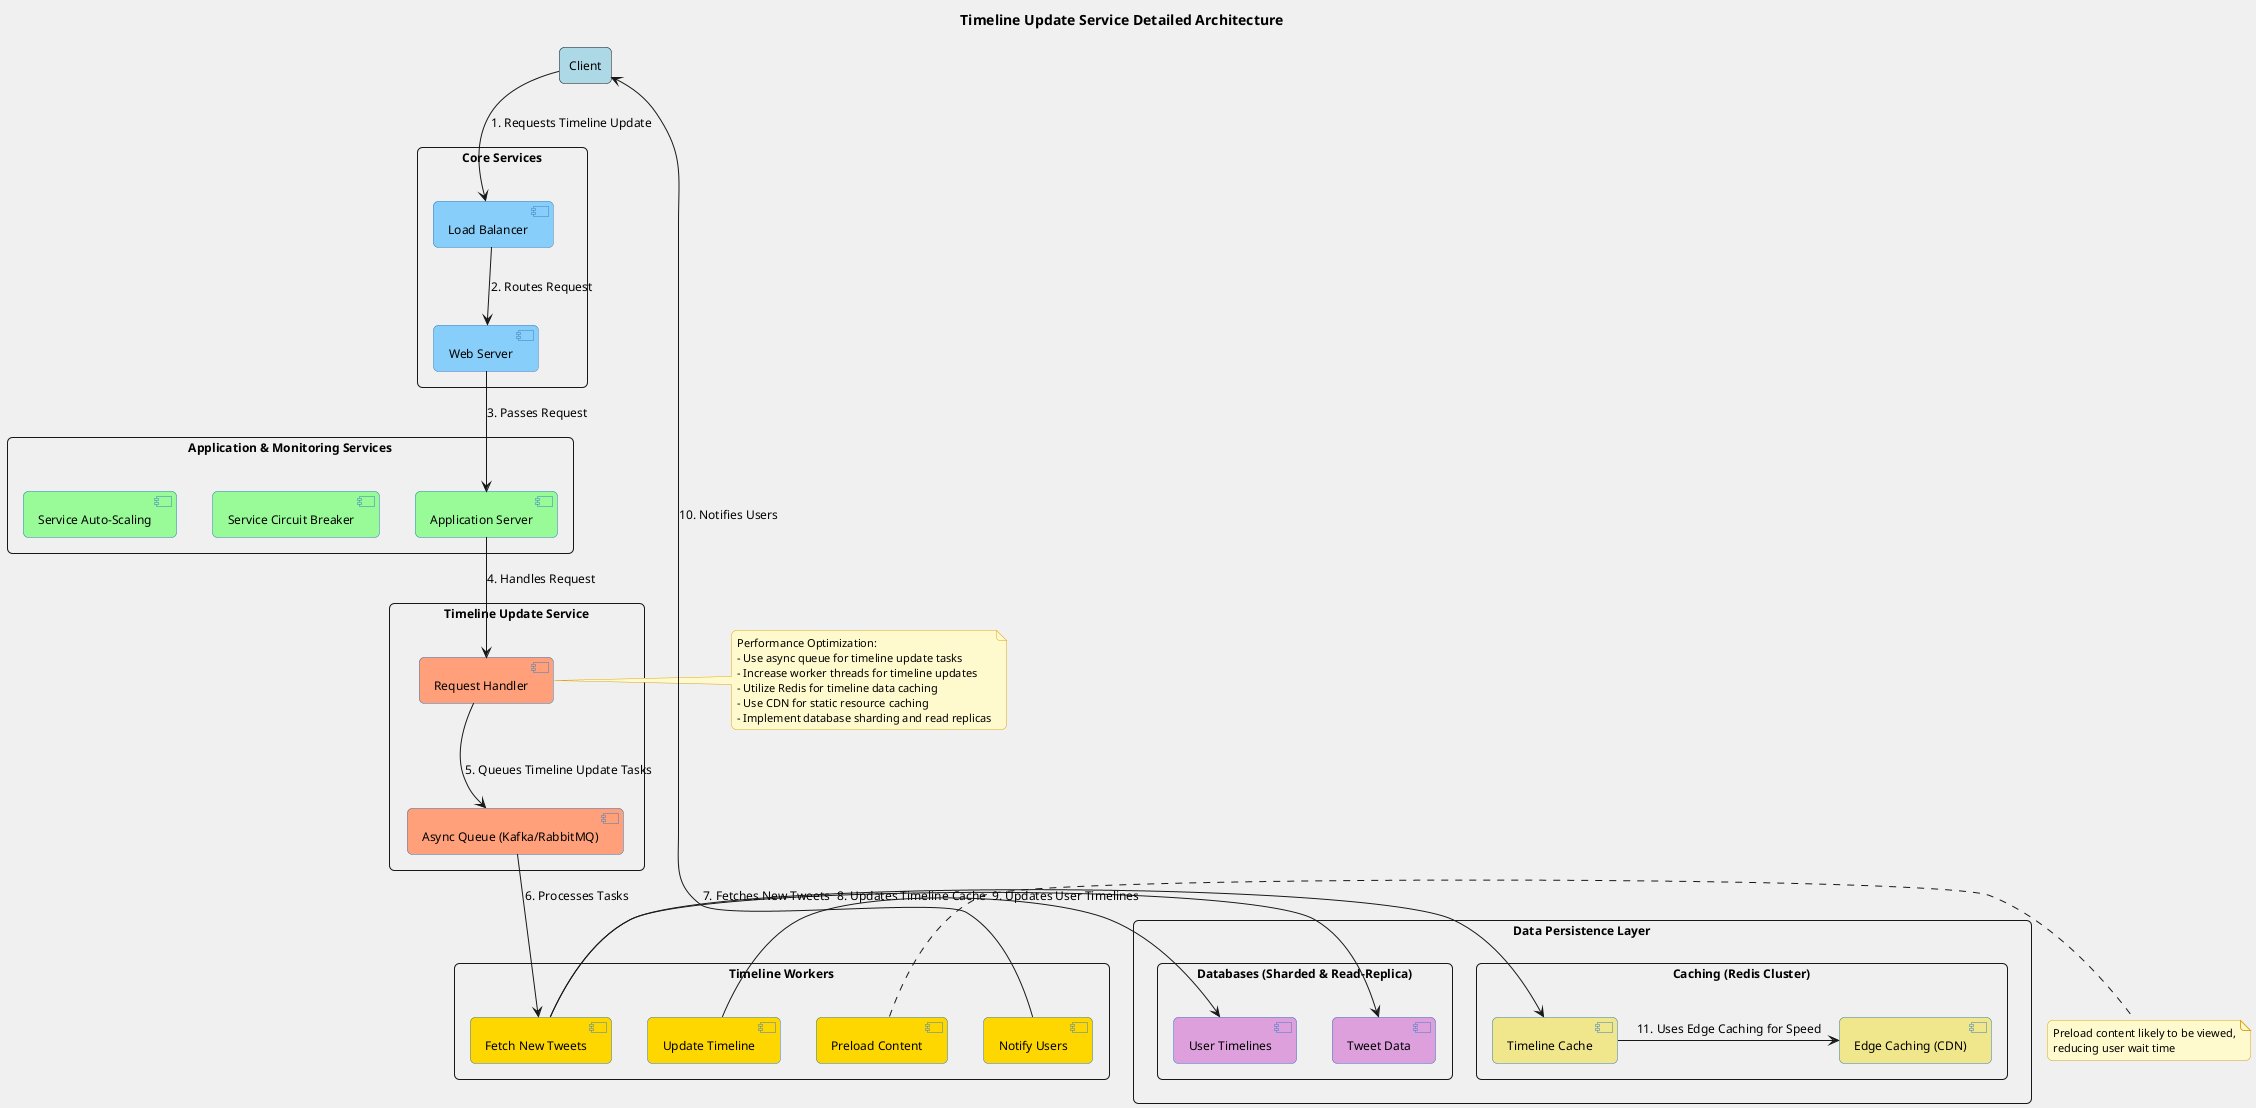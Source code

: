 @startuml Timeline Update Service Detailed Architecture

!define RECTANGLE rectangle
allowmixing

skinparam backgroundColor #F0F0F0
skinparam defaultFontName Arial
skinparam defaultFontSize 12
skinparam roundCorner 10
skinparam componentStyle uml2

skinparam component {
  BorderColor #3C7FC0
  BackgroundColor #D4E5F7
}

skinparam note {
  BackgroundColor #FFFACD
  BorderColor #DAA520
  FontSize 11
}

title Timeline Update Service Detailed Architecture

RECTANGLE "Client" as Client #LightBlue

RECTANGLE "Core Services" as CoreServices {
  component "Load Balancer" as LB #87CEFA
  component "Web Server" as WS #87CEFA
}

RECTANGLE "Application & Monitoring Services" as AMS {
  component "Application Server" as AS #98FB98
  component "Service Circuit Breaker" as SCB #98FB98
  component "Service Auto-Scaling" as SAS #98FB98
}

RECTANGLE "Timeline Update Service" as TUS {
  component "Request Handler" as RH #FFA07A
  component "Async Queue (Kafka/RabbitMQ)" as AQ #FFA07A
}

rectangle "Timeline Workers" as TW {
  component "Fetch New Tweets" as FNT #FFD700
  component "Update Timeline" as UT #FFD700
  component "Notify Users" as NU #FFD700
  component "Preload Content" as PC #FFD700
}

rectangle "Data Persistence Layer" as DPL {
  rectangle "Caching (Redis Cluster)" as Cache {
    component "Timeline Cache" as TC #F0E68C
    component "Edge Caching (CDN)" as EC #F0E68C
  }
  rectangle "Databases (Sharded & Read-Replica)" as DB {
    component "User Timelines" as UTDB #DDA0DD
    component "Tweet Data" as TD #DDA0DD
  }
}

Client -down-> LB : 1. Requests Timeline Update
LB -down-> WS : 2. Routes Request
WS -down-> AS : 3. Passes Request
AS -down-> RH : 4. Handles Request
RH -down-> AQ : 5. Queues Timeline Update Tasks
AQ -down-> FNT : 6. Processes Tasks
FNT -right-> TD : 7. Fetches New Tweets
FNT -down-> TC : 8. Updates Timeline Cache
UT -up-> UTDB : 9. Updates User Timelines
NU -up-> Client : 10. Notifies Users
TC -right-> EC : 11. Uses Edge Caching for Speed

note right of RH
  Performance Optimization:
  - Use async queue for timeline update tasks
  - Increase worker threads for timeline updates
  - Utilize Redis for timeline data caching
  - Use CDN for static resource caching
  - Implement database sharding and read replicas
end note

note right of PC
  Preload content likely to be viewed,
  reducing user wait time
end note

@enduml
